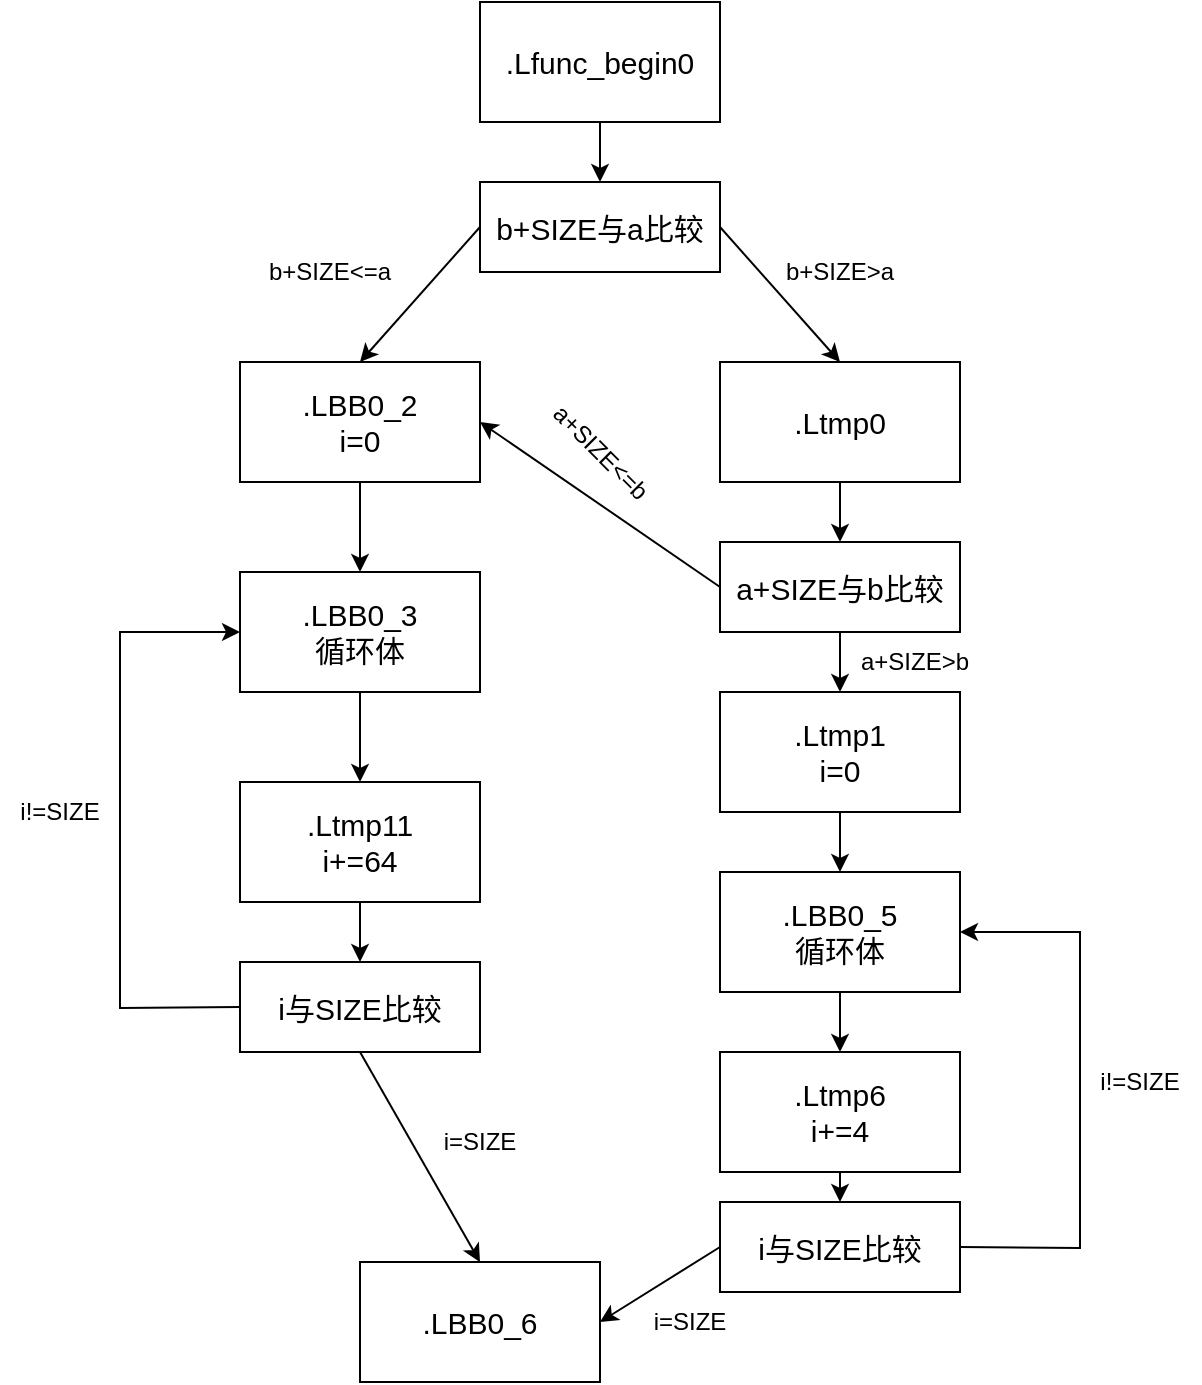 <mxfile version="22.1.3" type="device">
  <diagram name="第 1 页" id="_m01295M9WdBicg1knEj">
    <mxGraphModel dx="778" dy="468" grid="1" gridSize="15" guides="1" tooltips="1" connect="1" arrows="1" fold="1" page="1" pageScale="1" pageWidth="827" pageHeight="1169" math="0" shadow="0">
      <root>
        <mxCell id="0" />
        <mxCell id="1" parent="0" />
        <mxCell id="LXo1TxD1BBfnTBodcVHC-1" value="&lt;font style=&quot;font-size: 15px;&quot;&gt;.Lfunc_begin0&lt;/font&gt;" style="rounded=0;whiteSpace=wrap;html=1;" vertex="1" parent="1">
          <mxGeometry x="300" y="60" width="120" height="60" as="geometry" />
        </mxCell>
        <mxCell id="LXo1TxD1BBfnTBodcVHC-2" value=".Ltmp11&lt;br&gt;i+=64" style="rounded=0;whiteSpace=wrap;html=1;fontSize=15;" vertex="1" parent="1">
          <mxGeometry x="180" y="450" width="120" height="60" as="geometry" />
        </mxCell>
        <mxCell id="LXo1TxD1BBfnTBodcVHC-3" value=".Ltmp6&lt;br&gt;i+=4" style="rounded=0;whiteSpace=wrap;html=1;fontSize=15;" vertex="1" parent="1">
          <mxGeometry x="420" y="585" width="120" height="60" as="geometry" />
        </mxCell>
        <mxCell id="LXo1TxD1BBfnTBodcVHC-4" value="b+SIZE与a比较" style="rounded=0;whiteSpace=wrap;html=1;fontSize=15;" vertex="1" parent="1">
          <mxGeometry x="300" y="150" width="120" height="45" as="geometry" />
        </mxCell>
        <mxCell id="LXo1TxD1BBfnTBodcVHC-5" value=".Ltmp0" style="rounded=0;whiteSpace=wrap;html=1;fontSize=15;" vertex="1" parent="1">
          <mxGeometry x="420" y="240" width="120" height="60" as="geometry" />
        </mxCell>
        <mxCell id="LXo1TxD1BBfnTBodcVHC-6" value=".Ltmp1&lt;br&gt;i=0" style="rounded=0;whiteSpace=wrap;html=1;fontSize=15;" vertex="1" parent="1">
          <mxGeometry x="420" y="405" width="120" height="60" as="geometry" />
        </mxCell>
        <mxCell id="LXo1TxD1BBfnTBodcVHC-7" value=".LBB0_3&lt;br&gt;循环体" style="rounded=0;whiteSpace=wrap;html=1;fontSize=15;" vertex="1" parent="1">
          <mxGeometry x="180" y="345" width="120" height="60" as="geometry" />
        </mxCell>
        <mxCell id="LXo1TxD1BBfnTBodcVHC-8" value=".LBB0_5&lt;br&gt;循环体" style="rounded=0;whiteSpace=wrap;html=1;fontSize=15;" vertex="1" parent="1">
          <mxGeometry x="420" y="495" width="120" height="60" as="geometry" />
        </mxCell>
        <mxCell id="LXo1TxD1BBfnTBodcVHC-9" value=".LBB0_2&lt;br&gt;i=0" style="rounded=0;whiteSpace=wrap;html=1;fontSize=15;" vertex="1" parent="1">
          <mxGeometry x="180" y="240" width="120" height="60" as="geometry" />
        </mxCell>
        <mxCell id="LXo1TxD1BBfnTBodcVHC-14" value="i与SIZE比较" style="rounded=0;whiteSpace=wrap;html=1;fontSize=15;" vertex="1" parent="1">
          <mxGeometry x="420" y="660" width="120" height="45" as="geometry" />
        </mxCell>
        <mxCell id="LXo1TxD1BBfnTBodcVHC-15" value="a+SIZE与b比较" style="rounded=0;whiteSpace=wrap;html=1;fontSize=15;" vertex="1" parent="1">
          <mxGeometry x="420" y="330" width="120" height="45" as="geometry" />
        </mxCell>
        <mxCell id="LXo1TxD1BBfnTBodcVHC-16" value="i与SIZE比较" style="rounded=0;whiteSpace=wrap;html=1;fontSize=15;" vertex="1" parent="1">
          <mxGeometry x="180" y="540" width="120" height="45" as="geometry" />
        </mxCell>
        <mxCell id="LXo1TxD1BBfnTBodcVHC-17" value=".LBB0_6" style="rounded=0;whiteSpace=wrap;html=1;fontSize=15;" vertex="1" parent="1">
          <mxGeometry x="240" y="690" width="120" height="60" as="geometry" />
        </mxCell>
        <mxCell id="LXo1TxD1BBfnTBodcVHC-18" value="" style="endArrow=classic;html=1;rounded=0;exitX=0.5;exitY=1;exitDx=0;exitDy=0;entryX=0.5;entryY=0;entryDx=0;entryDy=0;" edge="1" parent="1" source="LXo1TxD1BBfnTBodcVHC-1" target="LXo1TxD1BBfnTBodcVHC-4">
          <mxGeometry width="50" height="50" relative="1" as="geometry">
            <mxPoint x="435" y="185" as="sourcePoint" />
            <mxPoint x="485" y="135" as="targetPoint" />
          </mxGeometry>
        </mxCell>
        <mxCell id="LXo1TxD1BBfnTBodcVHC-19" value="" style="endArrow=classic;html=1;rounded=0;exitX=0;exitY=0.5;exitDx=0;exitDy=0;entryX=0.5;entryY=0;entryDx=0;entryDy=0;" edge="1" parent="1" source="LXo1TxD1BBfnTBodcVHC-4" target="LXo1TxD1BBfnTBodcVHC-9">
          <mxGeometry width="50" height="50" relative="1" as="geometry">
            <mxPoint x="435" y="185" as="sourcePoint" />
            <mxPoint x="485" y="135" as="targetPoint" />
          </mxGeometry>
        </mxCell>
        <mxCell id="LXo1TxD1BBfnTBodcVHC-20" value="b+SIZE&amp;lt;=a" style="text;html=1;strokeColor=none;fillColor=none;align=center;verticalAlign=middle;whiteSpace=wrap;rounded=0;" vertex="1" parent="1">
          <mxGeometry x="195" y="180" width="60" height="30" as="geometry" />
        </mxCell>
        <mxCell id="LXo1TxD1BBfnTBodcVHC-21" value="" style="endArrow=classic;html=1;rounded=0;exitX=1;exitY=0.5;exitDx=0;exitDy=0;entryX=0.5;entryY=0;entryDx=0;entryDy=0;" edge="1" parent="1" source="LXo1TxD1BBfnTBodcVHC-4" target="LXo1TxD1BBfnTBodcVHC-5">
          <mxGeometry width="50" height="50" relative="1" as="geometry">
            <mxPoint x="435" y="275" as="sourcePoint" />
            <mxPoint x="485" y="225" as="targetPoint" />
          </mxGeometry>
        </mxCell>
        <mxCell id="LXo1TxD1BBfnTBodcVHC-22" value="b+SIZE&amp;gt;a" style="text;html=1;strokeColor=none;fillColor=none;align=center;verticalAlign=middle;whiteSpace=wrap;rounded=0;" vertex="1" parent="1">
          <mxGeometry x="450" y="180" width="60" height="30" as="geometry" />
        </mxCell>
        <mxCell id="LXo1TxD1BBfnTBodcVHC-23" value="" style="endArrow=classic;html=1;rounded=0;exitX=0.5;exitY=1;exitDx=0;exitDy=0;" edge="1" parent="1" source="LXo1TxD1BBfnTBodcVHC-5">
          <mxGeometry width="50" height="50" relative="1" as="geometry">
            <mxPoint x="435" y="485" as="sourcePoint" />
            <mxPoint x="480" y="330" as="targetPoint" />
          </mxGeometry>
        </mxCell>
        <mxCell id="LXo1TxD1BBfnTBodcVHC-25" value="" style="endArrow=classic;html=1;rounded=0;exitX=0;exitY=0.5;exitDx=0;exitDy=0;entryX=1;entryY=0.5;entryDx=0;entryDy=0;" edge="1" parent="1" source="LXo1TxD1BBfnTBodcVHC-15" target="LXo1TxD1BBfnTBodcVHC-9">
          <mxGeometry width="50" height="50" relative="1" as="geometry">
            <mxPoint x="435" y="275" as="sourcePoint" />
            <mxPoint x="485" y="225" as="targetPoint" />
          </mxGeometry>
        </mxCell>
        <mxCell id="LXo1TxD1BBfnTBodcVHC-26" value="a+SIZE&amp;lt;=b" style="text;html=1;strokeColor=none;fillColor=none;align=center;verticalAlign=middle;whiteSpace=wrap;rounded=0;rotation=45;" vertex="1" parent="1">
          <mxGeometry x="322.5" y="270" width="75" height="30" as="geometry" />
        </mxCell>
        <mxCell id="LXo1TxD1BBfnTBodcVHC-27" value="a+SIZE&amp;gt;b" style="text;html=1;strokeColor=none;fillColor=none;align=center;verticalAlign=middle;whiteSpace=wrap;rounded=0;rotation=0;" vertex="1" parent="1">
          <mxGeometry x="480" y="375" width="75" height="30" as="geometry" />
        </mxCell>
        <mxCell id="LXo1TxD1BBfnTBodcVHC-28" value="" style="endArrow=classic;html=1;rounded=0;exitX=0.5;exitY=1;exitDx=0;exitDy=0;" edge="1" parent="1" source="LXo1TxD1BBfnTBodcVHC-15">
          <mxGeometry width="50" height="50" relative="1" as="geometry">
            <mxPoint x="435" y="485" as="sourcePoint" />
            <mxPoint x="480" y="405" as="targetPoint" />
          </mxGeometry>
        </mxCell>
        <mxCell id="LXo1TxD1BBfnTBodcVHC-29" value="" style="endArrow=classic;html=1;rounded=0;exitX=0.5;exitY=1;exitDx=0;exitDy=0;entryX=0.5;entryY=0;entryDx=0;entryDy=0;" edge="1" parent="1" source="LXo1TxD1BBfnTBodcVHC-6" target="LXo1TxD1BBfnTBodcVHC-8">
          <mxGeometry width="50" height="50" relative="1" as="geometry">
            <mxPoint x="435" y="575" as="sourcePoint" />
            <mxPoint x="485" y="525" as="targetPoint" />
          </mxGeometry>
        </mxCell>
        <mxCell id="LXo1TxD1BBfnTBodcVHC-30" value="" style="endArrow=classic;html=1;rounded=0;exitX=0.5;exitY=1;exitDx=0;exitDy=0;entryX=0.5;entryY=0;entryDx=0;entryDy=0;" edge="1" parent="1" source="LXo1TxD1BBfnTBodcVHC-8" target="LXo1TxD1BBfnTBodcVHC-3">
          <mxGeometry width="50" height="50" relative="1" as="geometry">
            <mxPoint x="435" y="575" as="sourcePoint" />
            <mxPoint x="485" y="525" as="targetPoint" />
          </mxGeometry>
        </mxCell>
        <mxCell id="LXo1TxD1BBfnTBodcVHC-31" value="" style="endArrow=classic;html=1;rounded=0;exitX=0.5;exitY=1;exitDx=0;exitDy=0;entryX=0.5;entryY=0;entryDx=0;entryDy=0;" edge="1" parent="1" source="LXo1TxD1BBfnTBodcVHC-3" target="LXo1TxD1BBfnTBodcVHC-14">
          <mxGeometry width="50" height="50" relative="1" as="geometry">
            <mxPoint x="435" y="575" as="sourcePoint" />
            <mxPoint x="485" y="525" as="targetPoint" />
          </mxGeometry>
        </mxCell>
        <mxCell id="LXo1TxD1BBfnTBodcVHC-32" value="" style="endArrow=classic;html=1;rounded=0;exitX=0;exitY=0.5;exitDx=0;exitDy=0;entryX=1;entryY=0.5;entryDx=0;entryDy=0;" edge="1" parent="1" source="LXo1TxD1BBfnTBodcVHC-14" target="LXo1TxD1BBfnTBodcVHC-17">
          <mxGeometry width="50" height="50" relative="1" as="geometry">
            <mxPoint x="435" y="680" as="sourcePoint" />
            <mxPoint x="485" y="630" as="targetPoint" />
          </mxGeometry>
        </mxCell>
        <mxCell id="LXo1TxD1BBfnTBodcVHC-33" value="i=SIZE" style="text;html=1;strokeColor=none;fillColor=none;align=center;verticalAlign=middle;whiteSpace=wrap;rounded=0;" vertex="1" parent="1">
          <mxGeometry x="375" y="705" width="60" height="30" as="geometry" />
        </mxCell>
        <mxCell id="LXo1TxD1BBfnTBodcVHC-34" value="" style="endArrow=classic;html=1;rounded=0;exitX=1;exitY=0.5;exitDx=0;exitDy=0;entryX=1;entryY=0.5;entryDx=0;entryDy=0;" edge="1" parent="1" source="LXo1TxD1BBfnTBodcVHC-14" target="LXo1TxD1BBfnTBodcVHC-8">
          <mxGeometry width="50" height="50" relative="1" as="geometry">
            <mxPoint x="435" y="575" as="sourcePoint" />
            <mxPoint x="600" y="525" as="targetPoint" />
            <Array as="points">
              <mxPoint x="600" y="683" />
              <mxPoint x="600" y="525" />
            </Array>
          </mxGeometry>
        </mxCell>
        <mxCell id="LXo1TxD1BBfnTBodcVHC-35" value="i!=SIZE" style="text;html=1;strokeColor=none;fillColor=none;align=center;verticalAlign=middle;whiteSpace=wrap;rounded=0;" vertex="1" parent="1">
          <mxGeometry x="600" y="585" width="60" height="30" as="geometry" />
        </mxCell>
        <mxCell id="LXo1TxD1BBfnTBodcVHC-36" value="" style="endArrow=classic;html=1;rounded=0;exitX=0.5;exitY=1;exitDx=0;exitDy=0;entryX=0.5;entryY=0;entryDx=0;entryDy=0;" edge="1" parent="1" source="LXo1TxD1BBfnTBodcVHC-9" target="LXo1TxD1BBfnTBodcVHC-7">
          <mxGeometry width="50" height="50" relative="1" as="geometry">
            <mxPoint x="435" y="380" as="sourcePoint" />
            <mxPoint x="485" y="330" as="targetPoint" />
          </mxGeometry>
        </mxCell>
        <mxCell id="LXo1TxD1BBfnTBodcVHC-37" value="" style="endArrow=classic;html=1;rounded=0;exitX=0.5;exitY=1;exitDx=0;exitDy=0;entryX=0.5;entryY=0;entryDx=0;entryDy=0;" edge="1" parent="1" source="LXo1TxD1BBfnTBodcVHC-7" target="LXo1TxD1BBfnTBodcVHC-2">
          <mxGeometry width="50" height="50" relative="1" as="geometry">
            <mxPoint x="435" y="380" as="sourcePoint" />
            <mxPoint x="485" y="330" as="targetPoint" />
          </mxGeometry>
        </mxCell>
        <mxCell id="LXo1TxD1BBfnTBodcVHC-38" value="" style="endArrow=classic;html=1;rounded=0;exitX=0.5;exitY=1;exitDx=0;exitDy=0;entryX=0.5;entryY=0;entryDx=0;entryDy=0;" edge="1" parent="1" source="LXo1TxD1BBfnTBodcVHC-2" target="LXo1TxD1BBfnTBodcVHC-16">
          <mxGeometry width="50" height="50" relative="1" as="geometry">
            <mxPoint x="435" y="485" as="sourcePoint" />
            <mxPoint x="485" y="435" as="targetPoint" />
          </mxGeometry>
        </mxCell>
        <mxCell id="LXo1TxD1BBfnTBodcVHC-39" value="" style="endArrow=classic;html=1;rounded=0;exitX=0.5;exitY=1;exitDx=0;exitDy=0;entryX=0.5;entryY=0;entryDx=0;entryDy=0;" edge="1" parent="1" source="LXo1TxD1BBfnTBodcVHC-16" target="LXo1TxD1BBfnTBodcVHC-17">
          <mxGeometry width="50" height="50" relative="1" as="geometry">
            <mxPoint x="435" y="485" as="sourcePoint" />
            <mxPoint x="485" y="435" as="targetPoint" />
          </mxGeometry>
        </mxCell>
        <mxCell id="LXo1TxD1BBfnTBodcVHC-40" value="i=SIZE" style="text;html=1;strokeColor=none;fillColor=none;align=center;verticalAlign=middle;whiteSpace=wrap;rounded=0;" vertex="1" parent="1">
          <mxGeometry x="270" y="615" width="60" height="30" as="geometry" />
        </mxCell>
        <mxCell id="LXo1TxD1BBfnTBodcVHC-41" value="" style="endArrow=classic;html=1;rounded=0;exitX=0;exitY=0.5;exitDx=0;exitDy=0;entryX=0;entryY=0.5;entryDx=0;entryDy=0;" edge="1" parent="1" source="LXo1TxD1BBfnTBodcVHC-16" target="LXo1TxD1BBfnTBodcVHC-7">
          <mxGeometry width="50" height="50" relative="1" as="geometry">
            <mxPoint x="435" y="485" as="sourcePoint" />
            <mxPoint x="120" y="360" as="targetPoint" />
            <Array as="points">
              <mxPoint x="120" y="563" />
              <mxPoint x="120" y="375" />
            </Array>
          </mxGeometry>
        </mxCell>
        <mxCell id="LXo1TxD1BBfnTBodcVHC-42" value="i!=SIZE" style="text;html=1;strokeColor=none;fillColor=none;align=center;verticalAlign=middle;whiteSpace=wrap;rounded=0;" vertex="1" parent="1">
          <mxGeometry x="60" y="450" width="60" height="30" as="geometry" />
        </mxCell>
      </root>
    </mxGraphModel>
  </diagram>
</mxfile>
